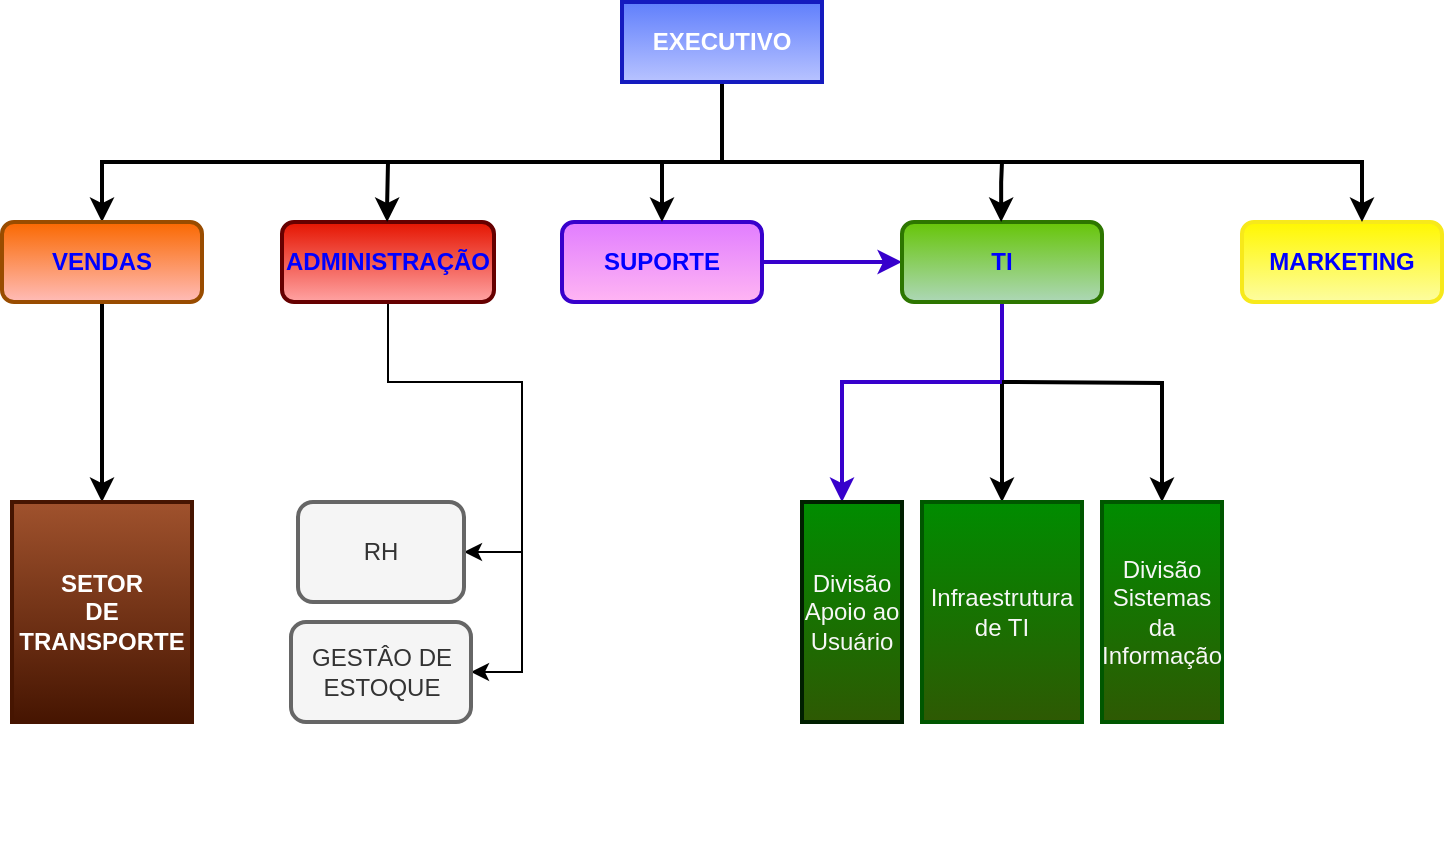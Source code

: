 <mxfile version="19.0.3" type="device"><diagram id="bXARCAVD6Yw8MVf8bg1u" name="Page-1"><mxGraphModel dx="981" dy="526" grid="1" gridSize="10" guides="1" tooltips="1" connect="1" arrows="1" fold="1" page="1" pageScale="1" pageWidth="827" pageHeight="1169" math="0" shadow="0"><root><mxCell id="0"/><mxCell id="1" parent="0"/><mxCell id="CY7XxiW7JCXRP_5VSISC-3" value="" style="edgeStyle=orthogonalEdgeStyle;rounded=0;orthogonalLoop=1;jettySize=auto;html=1;" parent="1" source="aWiU60NN_czfQmcHkU0J-3" target="CY7XxiW7JCXRP_5VSISC-2" edge="1"><mxGeometry relative="1" as="geometry"><mxPoint x="290" y="250" as="targetPoint"/><Array as="points"><mxPoint x="243" y="210"/><mxPoint x="310" y="210"/><mxPoint x="310" y="295"/></Array></mxGeometry></mxCell><mxCell id="YLNQ2uxhSco4AvZ-2cD1-1" style="edgeStyle=orthogonalEdgeStyle;rounded=0;orthogonalLoop=1;jettySize=auto;html=1;entryX=1;entryY=0.5;entryDx=0;entryDy=0;" edge="1" parent="1" source="aWiU60NN_czfQmcHkU0J-3" target="CY7XxiW7JCXRP_5VSISC-5"><mxGeometry relative="1" as="geometry"><Array as="points"><mxPoint x="243" y="210"/><mxPoint x="310" y="210"/><mxPoint x="310" y="355"/></Array></mxGeometry></mxCell><mxCell id="aWiU60NN_czfQmcHkU0J-3" value="&lt;font color=&quot;#0000ff&quot;&gt;&lt;b&gt;ADMINISTRAÇÃO&lt;/b&gt;&lt;/font&gt;" style="whiteSpace=wrap;html=1;fillColor=#e51400;strokeColor=#660000;rounded=1;fontColor=#ffffff;strokeWidth=2;gradientColor=#FFA3A3;" parent="1" vertex="1"><mxGeometry x="190" y="130" width="106" height="40" as="geometry"/></mxCell><mxCell id="U4IjjGOGsriO9G_n-T4u-24" style="edgeStyle=none;rounded=0;orthogonalLoop=1;jettySize=auto;html=1;fontColor=#F7F7F7;fillColor=#6a00ff;strokeColor=#3700CC;strokeWidth=2;" parent="1" source="aWiU60NN_czfQmcHkU0J-5" target="aWiU60NN_czfQmcHkU0J-14" edge="1"><mxGeometry relative="1" as="geometry"/></mxCell><mxCell id="aWiU60NN_czfQmcHkU0J-5" value="&lt;font color=&quot;#0000ff&quot;&gt;&lt;b&gt;SUPORTE&lt;/b&gt;&lt;/font&gt;" style="whiteSpace=wrap;html=1;fillColor=#E17DFF;strokeColor=#3700CC;rounded=1;fontColor=#ffffff;strokeWidth=2;gradientColor=#FFB5F3;" parent="1" vertex="1"><mxGeometry x="330" y="130" width="100" height="40" as="geometry"/></mxCell><mxCell id="U4IjjGOGsriO9G_n-T4u-14" style="edgeStyle=none;rounded=0;orthogonalLoop=1;jettySize=auto;html=1;fontColor=#000000;entryX=0.5;entryY=0;entryDx=0;entryDy=0;strokeWidth=2;" parent="1" source="aWiU60NN_czfQmcHkU0J-2" target="aWiU60NN_czfQmcHkU0J-5" edge="1"><mxGeometry relative="1" as="geometry"><mxPoint x="380" y="120" as="targetPoint"/><Array as="points"><mxPoint x="410" y="100"/><mxPoint x="380" y="100"/></Array></mxGeometry></mxCell><mxCell id="U4IjjGOGsriO9G_n-T4u-15" style="edgeStyle=none;rounded=0;orthogonalLoop=1;jettySize=auto;html=1;fontColor=#000000;strokeWidth=2;" parent="1" edge="1"><mxGeometry relative="1" as="geometry"><mxPoint x="100" y="130" as="targetPoint"/><mxPoint x="380" y="100" as="sourcePoint"/><Array as="points"><mxPoint x="100" y="100"/></Array></mxGeometry></mxCell><mxCell id="aWiU60NN_czfQmcHkU0J-2" value="&lt;b&gt;&lt;font color=&quot;#ffffff&quot;&gt;EXECUTIVO&lt;/font&gt;&lt;/b&gt;" style="whiteSpace=wrap;html=1;fillColor=#607FFC;strokeColor=#151BBF;rounded=0;glass=0;sketch=0;shadow=0;strokeWidth=2;gradientColor=#B8C3FF;" parent="1" vertex="1"><mxGeometry x="360" y="20" width="100" height="40" as="geometry"/></mxCell><mxCell id="aWiU60NN_czfQmcHkU0J-12" value="&lt;font color=&quot;#0000ff&quot;&gt;&lt;b&gt;MARKETING&lt;/b&gt;&lt;/font&gt;" style="whiteSpace=wrap;html=1;fillColor=#FFF700;strokeColor=#F7E91B;rounded=1;fontColor=#000000;strokeWidth=2;gradientColor=#FDFDA0;" parent="1" vertex="1"><mxGeometry x="670" y="130" width="100" height="40" as="geometry"/></mxCell><mxCell id="aWiU60NN_czfQmcHkU0J-13" style="edgeStyle=orthogonalEdgeStyle;rounded=0;orthogonalLoop=1;jettySize=auto;html=1;exitX=0.5;exitY=1;exitDx=0;exitDy=0;" parent="1" source="aWiU60NN_czfQmcHkU0J-12" target="aWiU60NN_czfQmcHkU0J-12" edge="1"><mxGeometry relative="1" as="geometry"/></mxCell><mxCell id="U4IjjGOGsriO9G_n-T4u-3" style="rounded=0;orthogonalLoop=1;jettySize=auto;html=1;fontColor=#000000;entryX=0.5;entryY=0;entryDx=0;entryDy=0;strokeWidth=2;" parent="1" target="aWiU60NN_czfQmcHkU0J-16" edge="1"><mxGeometry relative="1" as="geometry"><mxPoint x="550" y="210" as="sourcePoint"/><mxPoint x="520" y="270" as="targetPoint"/><Array as="points"><mxPoint x="550" y="230"/></Array></mxGeometry></mxCell><mxCell id="U4IjjGOGsriO9G_n-T4u-12" style="edgeStyle=orthogonalEdgeStyle;rounded=0;orthogonalLoop=1;jettySize=auto;html=1;fontColor=#000000;fillColor=#6a00ff;strokeColor=#3700CC;strokeWidth=2;" parent="1" source="aWiU60NN_czfQmcHkU0J-14" target="U4IjjGOGsriO9G_n-T4u-2" edge="1"><mxGeometry relative="1" as="geometry"><mxPoint x="490" y="260" as="targetPoint"/><Array as="points"><mxPoint x="550" y="210"/><mxPoint x="470" y="210"/></Array></mxGeometry></mxCell><mxCell id="U4IjjGOGsriO9G_n-T4u-13" style="edgeStyle=orthogonalEdgeStyle;rounded=0;orthogonalLoop=1;jettySize=auto;html=1;fontColor=#000000;strokeWidth=2;" parent="1" target="aWiU60NN_czfQmcHkU0J-18" edge="1"><mxGeometry relative="1" as="geometry"><mxPoint x="550" y="210" as="sourcePoint"/></mxGeometry></mxCell><mxCell id="aWiU60NN_czfQmcHkU0J-14" value="&lt;font color=&quot;#0000ff&quot;&gt;&lt;b&gt;TI&lt;/b&gt;&lt;/font&gt;" style="whiteSpace=wrap;html=1;fillColor=#66C507;strokeColor=#2D7600;rounded=1;fontColor=#ffffff;strokeWidth=2;gradientColor=#ADD7B7;" parent="1" vertex="1"><mxGeometry x="500" y="130" width="100" height="40" as="geometry"/></mxCell><mxCell id="aWiU60NN_czfQmcHkU0J-16" value="&lt;font color=&quot;#f7f7f7&quot;&gt;Infraestrutura de TI&lt;/font&gt;" style="whiteSpace=wrap;html=1;fillColor=#008C00;fontColor=#ffffff;strokeColor=#005700;rounded=0;strokeWidth=2;gradientColor=#2E5903;" parent="1" vertex="1"><mxGeometry x="510" y="270" width="80" height="110" as="geometry"/></mxCell><mxCell id="aWiU60NN_czfQmcHkU0J-18" value="&lt;font color=&quot;#f7f7f7&quot;&gt;Divisão Sistemas da Informação&lt;/font&gt;" style="whiteSpace=wrap;html=1;fillColor=#008C00;fontColor=#ffffff;strokeColor=#005700;strokeWidth=2;gradientColor=#2E5903;" parent="1" vertex="1"><mxGeometry x="600" y="270" width="60" height="110" as="geometry"/></mxCell><mxCell id="U4IjjGOGsriO9G_n-T4u-23" style="edgeStyle=none;rounded=0;orthogonalLoop=1;jettySize=auto;html=1;fontColor=#000000;exitX=0.5;exitY=1;exitDx=0;exitDy=0;strokeWidth=2;entryX=0.5;entryY=0;entryDx=0;entryDy=0;" parent="1" source="aWiU60NN_czfQmcHkU0J-27" target="zy_8tpeZlopicKccSF_w-7" edge="1"><mxGeometry relative="1" as="geometry"><mxPoint x="100" y="250" as="targetPoint"/><Array as="points"><mxPoint x="100" y="240"/></Array></mxGeometry></mxCell><mxCell id="aWiU60NN_czfQmcHkU0J-27" value="&lt;font color=&quot;#0000ff&quot;&gt;&lt;b&gt;VENDAS&lt;/b&gt;&lt;/font&gt;" style="whiteSpace=wrap;html=1;rounded=1;fillColor=#fa6800;fontColor=#FFFFFF;strokeColor=#994C00;strokeWidth=2;gradientColor=#FFBCB8;" parent="1" vertex="1"><mxGeometry x="50" y="130" width="100" height="40" as="geometry"/></mxCell><mxCell id="zy_8tpeZlopicKccSF_w-3" style="edgeStyle=orthogonalEdgeStyle;rounded=0;orthogonalLoop=1;jettySize=auto;html=1;exitX=0.5;exitY=1;exitDx=0;exitDy=0;" parent="1" edge="1"><mxGeometry relative="1" as="geometry"><mxPoint x="94" y="430" as="sourcePoint"/><mxPoint x="94" y="430" as="targetPoint"/></mxGeometry></mxCell><mxCell id="zy_8tpeZlopicKccSF_w-7" value="&lt;b&gt;SETOR &lt;br&gt;DE TRANSPORTE&lt;/b&gt;" style="whiteSpace=wrap;html=1;rounded=0;strokeWidth=2;fillColor=#a0522d;fontColor=#ffffff;strokeColor=#461501;gradientColor=#461501;" parent="1" vertex="1"><mxGeometry x="55" y="270" width="90" height="110" as="geometry"/></mxCell><mxCell id="U4IjjGOGsriO9G_n-T4u-2" value="&lt;font color=&quot;#f7f7f7&quot;&gt;Divisão Apoio ao Usuário&lt;/font&gt;" style="whiteSpace=wrap;html=1;fillColor=#008C00;fontColor=#ffffff;strokeColor=#001F00;strokeWidth=2;gradientColor=#2E5903;" parent="1" vertex="1"><mxGeometry x="450" y="270" width="50" height="110" as="geometry"/></mxCell><mxCell id="U4IjjGOGsriO9G_n-T4u-17" style="edgeStyle=none;rounded=0;orthogonalLoop=1;jettySize=auto;html=1;fontColor=#000000;strokeWidth=2;" parent="1" edge="1"><mxGeometry relative="1" as="geometry"><mxPoint x="730" y="130" as="targetPoint"/><mxPoint x="380" y="100" as="sourcePoint"/><Array as="points"><mxPoint x="730" y="100"/></Array></mxGeometry></mxCell><mxCell id="U4IjjGOGsriO9G_n-T4u-18" style="edgeStyle=none;rounded=0;orthogonalLoop=1;jettySize=auto;html=1;entryX=0.5;entryY=0;entryDx=0;entryDy=0;fontColor=#000000;strokeWidth=2;" parent="1" edge="1"><mxGeometry relative="1" as="geometry"><mxPoint x="550" y="100" as="sourcePoint"/><mxPoint x="549.58" y="130" as="targetPoint"/><Array as="points"><mxPoint x="549.58" y="100"/><mxPoint x="549.58" y="110"/></Array></mxGeometry></mxCell><mxCell id="U4IjjGOGsriO9G_n-T4u-19" style="edgeStyle=none;rounded=0;orthogonalLoop=1;jettySize=auto;html=1;entryX=0.5;entryY=0;entryDx=0;entryDy=0;fontColor=#000000;strokeWidth=2;" parent="1" edge="1"><mxGeometry relative="1" as="geometry"><mxPoint x="243" y="100" as="sourcePoint"/><mxPoint x="242.58" y="130" as="targetPoint"/><Array as="points"><mxPoint x="242.58" y="100"/><mxPoint x="242.58" y="120"/></Array></mxGeometry></mxCell><mxCell id="CY7XxiW7JCXRP_5VSISC-2" value="RH" style="whiteSpace=wrap;html=1;rounded=1;strokeWidth=2;fillColor=#f5f5f5;strokeColor=#666666;fontColor=#333333;" parent="1" vertex="1"><mxGeometry x="198" y="270" width="83" height="50" as="geometry"/></mxCell><mxCell id="CY7XxiW7JCXRP_5VSISC-5" value="GESTÂO DE ESTOQUE" style="whiteSpace=wrap;html=1;rounded=1;strokeWidth=2;fillColor=#f5f5f5;fontColor=#333333;strokeColor=#666666;" parent="1" vertex="1"><mxGeometry x="194.5" y="330" width="90" height="50" as="geometry"/></mxCell></root></mxGraphModel></diagram></mxfile>